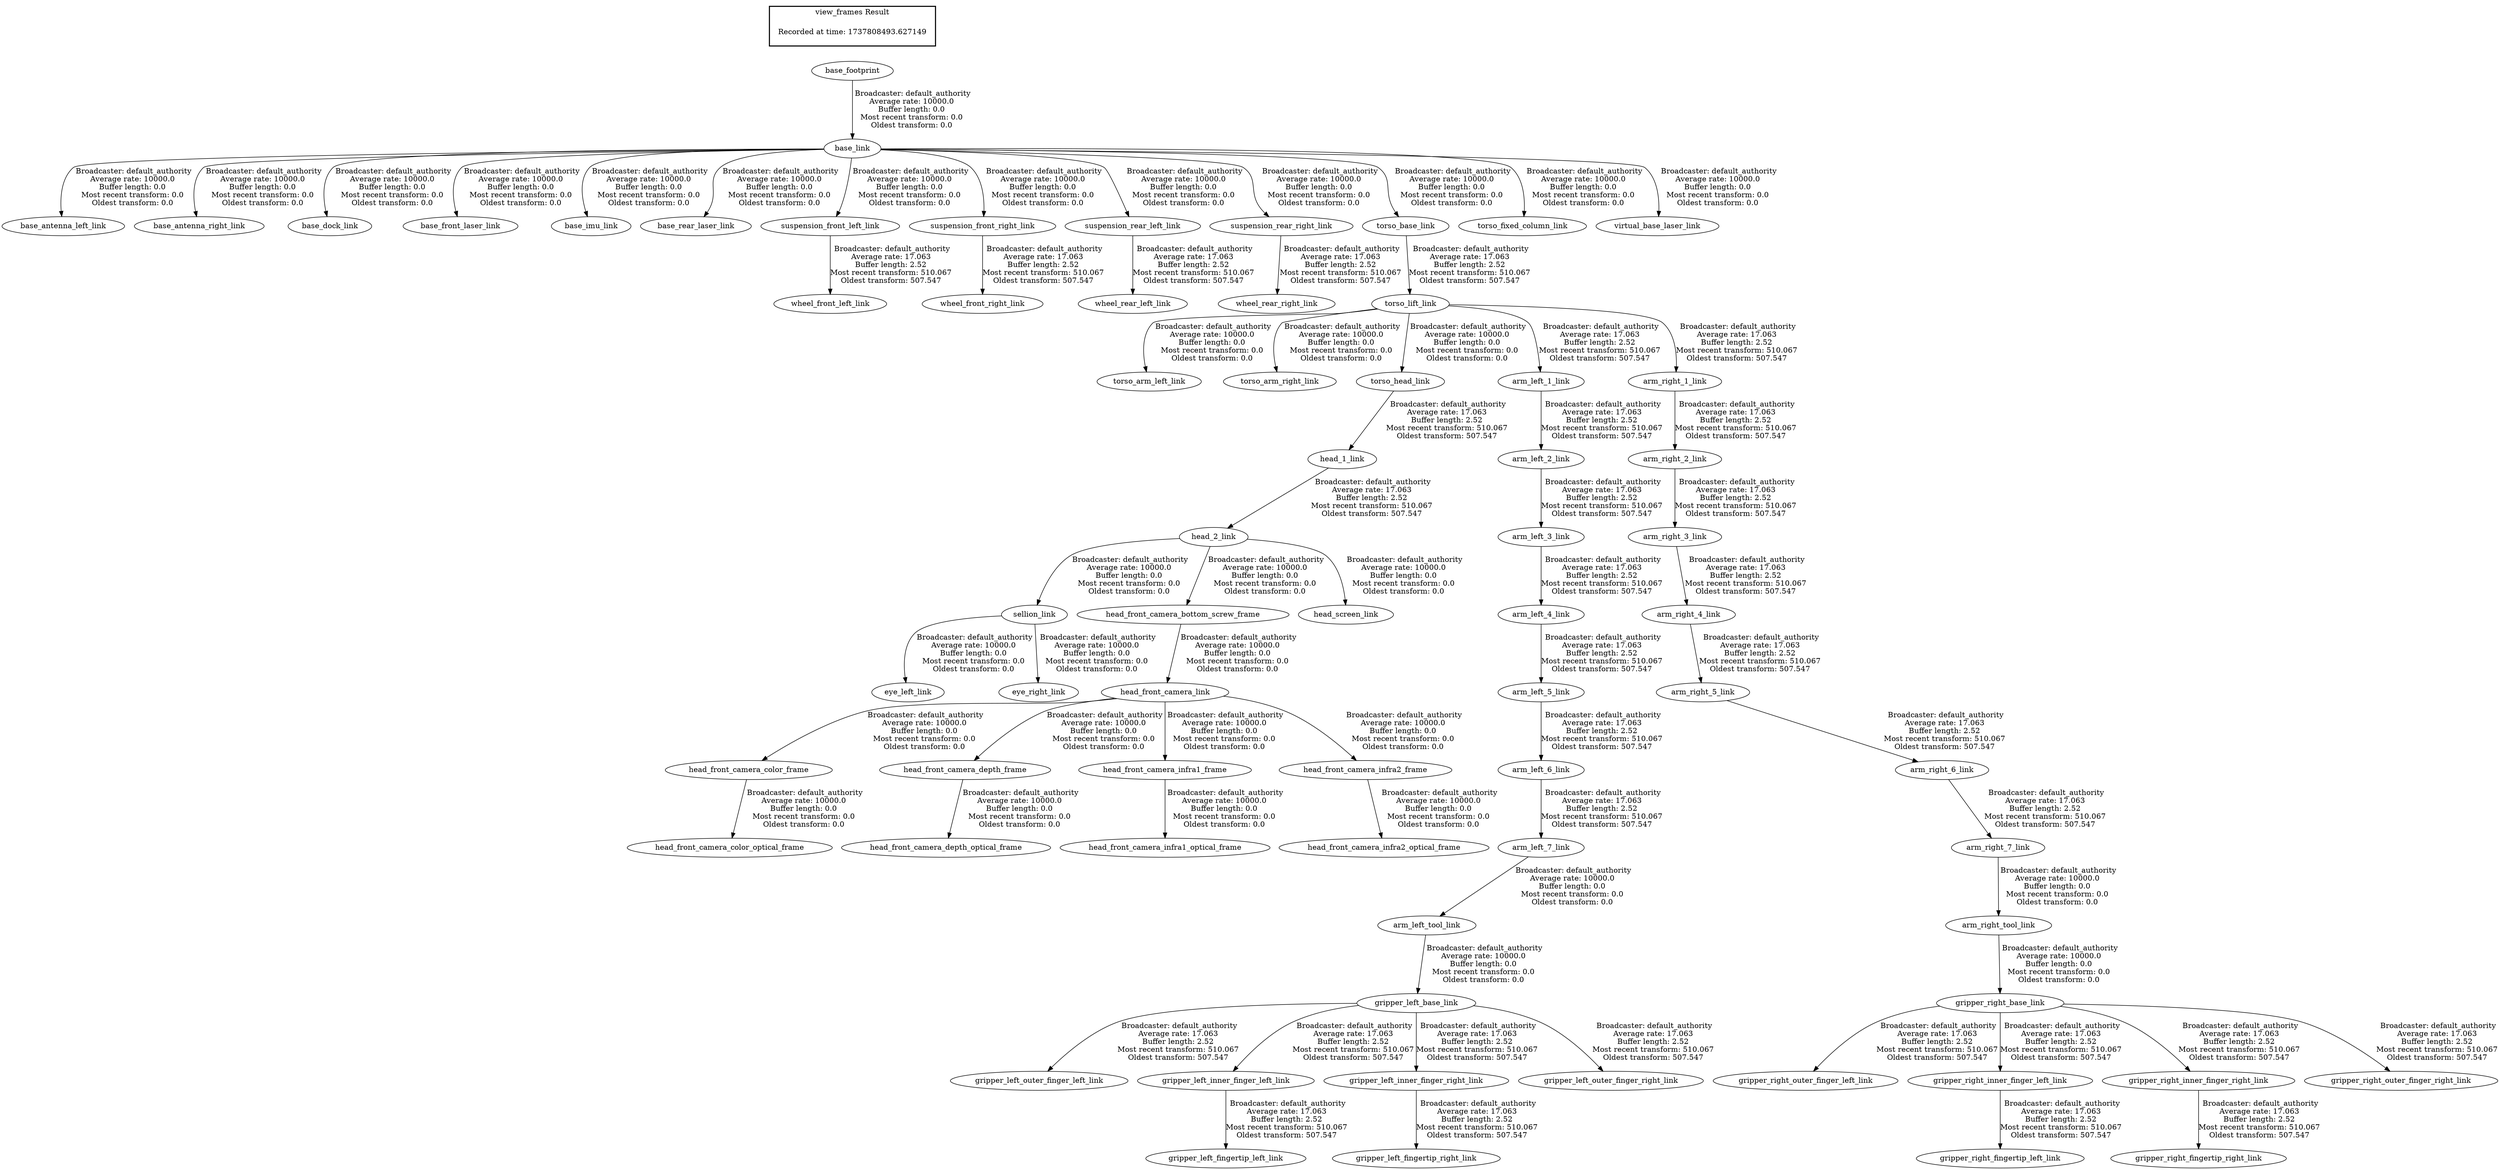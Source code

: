 digraph G {
"arm_left_7_link" -> "arm_left_tool_link"[label=" Broadcaster: default_authority\nAverage rate: 10000.0\nBuffer length: 0.0\nMost recent transform: 0.0\nOldest transform: 0.0\n"];
"arm_left_6_link" -> "arm_left_7_link"[label=" Broadcaster: default_authority\nAverage rate: 17.063\nBuffer length: 2.52\nMost recent transform: 510.067\nOldest transform: 507.547\n"];
"arm_right_7_link" -> "arm_right_tool_link"[label=" Broadcaster: default_authority\nAverage rate: 10000.0\nBuffer length: 0.0\nMost recent transform: 0.0\nOldest transform: 0.0\n"];
"arm_right_6_link" -> "arm_right_7_link"[label=" Broadcaster: default_authority\nAverage rate: 17.063\nBuffer length: 2.52\nMost recent transform: 510.067\nOldest transform: 507.547\n"];
"base_link" -> "base_antenna_left_link"[label=" Broadcaster: default_authority\nAverage rate: 10000.0\nBuffer length: 0.0\nMost recent transform: 0.0\nOldest transform: 0.0\n"];
"base_footprint" -> "base_link"[label=" Broadcaster: default_authority\nAverage rate: 10000.0\nBuffer length: 0.0\nMost recent transform: 0.0\nOldest transform: 0.0\n"];
"base_link" -> "base_antenna_right_link"[label=" Broadcaster: default_authority\nAverage rate: 10000.0\nBuffer length: 0.0\nMost recent transform: 0.0\nOldest transform: 0.0\n"];
"base_link" -> "base_dock_link"[label=" Broadcaster: default_authority\nAverage rate: 10000.0\nBuffer length: 0.0\nMost recent transform: 0.0\nOldest transform: 0.0\n"];
"base_link" -> "base_front_laser_link"[label=" Broadcaster: default_authority\nAverage rate: 10000.0\nBuffer length: 0.0\nMost recent transform: 0.0\nOldest transform: 0.0\n"];
"base_link" -> "base_imu_link"[label=" Broadcaster: default_authority\nAverage rate: 10000.0\nBuffer length: 0.0\nMost recent transform: 0.0\nOldest transform: 0.0\n"];
"base_link" -> "base_rear_laser_link"[label=" Broadcaster: default_authority\nAverage rate: 10000.0\nBuffer length: 0.0\nMost recent transform: 0.0\nOldest transform: 0.0\n"];
"sellion_link" -> "eye_left_link"[label=" Broadcaster: default_authority\nAverage rate: 10000.0\nBuffer length: 0.0\nMost recent transform: 0.0\nOldest transform: 0.0\n"];
"head_2_link" -> "sellion_link"[label=" Broadcaster: default_authority\nAverage rate: 10000.0\nBuffer length: 0.0\nMost recent transform: 0.0\nOldest transform: 0.0\n"];
"sellion_link" -> "eye_right_link"[label=" Broadcaster: default_authority\nAverage rate: 10000.0\nBuffer length: 0.0\nMost recent transform: 0.0\nOldest transform: 0.0\n"];
"arm_left_tool_link" -> "gripper_left_base_link"[label=" Broadcaster: default_authority\nAverage rate: 10000.0\nBuffer length: 0.0\nMost recent transform: 0.0\nOldest transform: 0.0\n"];
"arm_right_tool_link" -> "gripper_right_base_link"[label=" Broadcaster: default_authority\nAverage rate: 10000.0\nBuffer length: 0.0\nMost recent transform: 0.0\nOldest transform: 0.0\n"];
"head_front_camera_link" -> "head_front_camera_color_frame"[label=" Broadcaster: default_authority\nAverage rate: 10000.0\nBuffer length: 0.0\nMost recent transform: 0.0\nOldest transform: 0.0\n"];
"head_front_camera_bottom_screw_frame" -> "head_front_camera_link"[label=" Broadcaster: default_authority\nAverage rate: 10000.0\nBuffer length: 0.0\nMost recent transform: 0.0\nOldest transform: 0.0\n"];
"head_front_camera_color_frame" -> "head_front_camera_color_optical_frame"[label=" Broadcaster: default_authority\nAverage rate: 10000.0\nBuffer length: 0.0\nMost recent transform: 0.0\nOldest transform: 0.0\n"];
"head_front_camera_link" -> "head_front_camera_depth_frame"[label=" Broadcaster: default_authority\nAverage rate: 10000.0\nBuffer length: 0.0\nMost recent transform: 0.0\nOldest transform: 0.0\n"];
"head_front_camera_depth_frame" -> "head_front_camera_depth_optical_frame"[label=" Broadcaster: default_authority\nAverage rate: 10000.0\nBuffer length: 0.0\nMost recent transform: 0.0\nOldest transform: 0.0\n"];
"head_front_camera_link" -> "head_front_camera_infra1_frame"[label=" Broadcaster: default_authority\nAverage rate: 10000.0\nBuffer length: 0.0\nMost recent transform: 0.0\nOldest transform: 0.0\n"];
"head_front_camera_infra1_frame" -> "head_front_camera_infra1_optical_frame"[label=" Broadcaster: default_authority\nAverage rate: 10000.0\nBuffer length: 0.0\nMost recent transform: 0.0\nOldest transform: 0.0\n"];
"head_front_camera_link" -> "head_front_camera_infra2_frame"[label=" Broadcaster: default_authority\nAverage rate: 10000.0\nBuffer length: 0.0\nMost recent transform: 0.0\nOldest transform: 0.0\n"];
"head_front_camera_infra2_frame" -> "head_front_camera_infra2_optical_frame"[label=" Broadcaster: default_authority\nAverage rate: 10000.0\nBuffer length: 0.0\nMost recent transform: 0.0\nOldest transform: 0.0\n"];
"head_2_link" -> "head_front_camera_bottom_screw_frame"[label=" Broadcaster: default_authority\nAverage rate: 10000.0\nBuffer length: 0.0\nMost recent transform: 0.0\nOldest transform: 0.0\n"];
"head_1_link" -> "head_2_link"[label=" Broadcaster: default_authority\nAverage rate: 17.063\nBuffer length: 2.52\nMost recent transform: 510.067\nOldest transform: 507.547\n"];
"head_2_link" -> "head_screen_link"[label=" Broadcaster: default_authority\nAverage rate: 10000.0\nBuffer length: 0.0\nMost recent transform: 0.0\nOldest transform: 0.0\n"];
"base_link" -> "suspension_front_left_link"[label=" Broadcaster: default_authority\nAverage rate: 10000.0\nBuffer length: 0.0\nMost recent transform: 0.0\nOldest transform: 0.0\n"];
"base_link" -> "suspension_front_right_link"[label=" Broadcaster: default_authority\nAverage rate: 10000.0\nBuffer length: 0.0\nMost recent transform: 0.0\nOldest transform: 0.0\n"];
"base_link" -> "suspension_rear_left_link"[label=" Broadcaster: default_authority\nAverage rate: 10000.0\nBuffer length: 0.0\nMost recent transform: 0.0\nOldest transform: 0.0\n"];
"base_link" -> "suspension_rear_right_link"[label=" Broadcaster: default_authority\nAverage rate: 10000.0\nBuffer length: 0.0\nMost recent transform: 0.0\nOldest transform: 0.0\n"];
"torso_lift_link" -> "torso_arm_left_link"[label=" Broadcaster: default_authority\nAverage rate: 10000.0\nBuffer length: 0.0\nMost recent transform: 0.0\nOldest transform: 0.0\n"];
"torso_base_link" -> "torso_lift_link"[label=" Broadcaster: default_authority\nAverage rate: 17.063\nBuffer length: 2.52\nMost recent transform: 510.067\nOldest transform: 507.547\n"];
"torso_lift_link" -> "torso_arm_right_link"[label=" Broadcaster: default_authority\nAverage rate: 10000.0\nBuffer length: 0.0\nMost recent transform: 0.0\nOldest transform: 0.0\n"];
"base_link" -> "torso_fixed_column_link"[label=" Broadcaster: default_authority\nAverage rate: 10000.0\nBuffer length: 0.0\nMost recent transform: 0.0\nOldest transform: 0.0\n"];
"base_link" -> "torso_base_link"[label=" Broadcaster: default_authority\nAverage rate: 10000.0\nBuffer length: 0.0\nMost recent transform: 0.0\nOldest transform: 0.0\n"];
"torso_lift_link" -> "torso_head_link"[label=" Broadcaster: default_authority\nAverage rate: 10000.0\nBuffer length: 0.0\nMost recent transform: 0.0\nOldest transform: 0.0\n"];
"base_link" -> "virtual_base_laser_link"[label=" Broadcaster: default_authority\nAverage rate: 10000.0\nBuffer length: 0.0\nMost recent transform: 0.0\nOldest transform: 0.0\n"];
"torso_lift_link" -> "arm_left_1_link"[label=" Broadcaster: default_authority\nAverage rate: 17.063\nBuffer length: 2.52\nMost recent transform: 510.067\nOldest transform: 507.547\n"];
"arm_left_1_link" -> "arm_left_2_link"[label=" Broadcaster: default_authority\nAverage rate: 17.063\nBuffer length: 2.52\nMost recent transform: 510.067\nOldest transform: 507.547\n"];
"arm_left_2_link" -> "arm_left_3_link"[label=" Broadcaster: default_authority\nAverage rate: 17.063\nBuffer length: 2.52\nMost recent transform: 510.067\nOldest transform: 507.547\n"];
"arm_left_3_link" -> "arm_left_4_link"[label=" Broadcaster: default_authority\nAverage rate: 17.063\nBuffer length: 2.52\nMost recent transform: 510.067\nOldest transform: 507.547\n"];
"arm_left_4_link" -> "arm_left_5_link"[label=" Broadcaster: default_authority\nAverage rate: 17.063\nBuffer length: 2.52\nMost recent transform: 510.067\nOldest transform: 507.547\n"];
"arm_left_5_link" -> "arm_left_6_link"[label=" Broadcaster: default_authority\nAverage rate: 17.063\nBuffer length: 2.52\nMost recent transform: 510.067\nOldest transform: 507.547\n"];
"torso_lift_link" -> "arm_right_1_link"[label=" Broadcaster: default_authority\nAverage rate: 17.063\nBuffer length: 2.52\nMost recent transform: 510.067\nOldest transform: 507.547\n"];
"arm_right_1_link" -> "arm_right_2_link"[label=" Broadcaster: default_authority\nAverage rate: 17.063\nBuffer length: 2.52\nMost recent transform: 510.067\nOldest transform: 507.547\n"];
"arm_right_2_link" -> "arm_right_3_link"[label=" Broadcaster: default_authority\nAverage rate: 17.063\nBuffer length: 2.52\nMost recent transform: 510.067\nOldest transform: 507.547\n"];
"arm_right_3_link" -> "arm_right_4_link"[label=" Broadcaster: default_authority\nAverage rate: 17.063\nBuffer length: 2.52\nMost recent transform: 510.067\nOldest transform: 507.547\n"];
"arm_right_4_link" -> "arm_right_5_link"[label=" Broadcaster: default_authority\nAverage rate: 17.063\nBuffer length: 2.52\nMost recent transform: 510.067\nOldest transform: 507.547\n"];
"arm_right_5_link" -> "arm_right_6_link"[label=" Broadcaster: default_authority\nAverage rate: 17.063\nBuffer length: 2.52\nMost recent transform: 510.067\nOldest transform: 507.547\n"];
"gripper_left_base_link" -> "gripper_left_outer_finger_left_link"[label=" Broadcaster: default_authority\nAverage rate: 17.063\nBuffer length: 2.52\nMost recent transform: 510.067\nOldest transform: 507.547\n"];
"gripper_left_inner_finger_left_link" -> "gripper_left_fingertip_left_link"[label=" Broadcaster: default_authority\nAverage rate: 17.063\nBuffer length: 2.52\nMost recent transform: 510.067\nOldest transform: 507.547\n"];
"gripper_left_base_link" -> "gripper_left_inner_finger_left_link"[label=" Broadcaster: default_authority\nAverage rate: 17.063\nBuffer length: 2.52\nMost recent transform: 510.067\nOldest transform: 507.547\n"];
"gripper_left_inner_finger_right_link" -> "gripper_left_fingertip_right_link"[label=" Broadcaster: default_authority\nAverage rate: 17.063\nBuffer length: 2.52\nMost recent transform: 510.067\nOldest transform: 507.547\n"];
"gripper_left_base_link" -> "gripper_left_inner_finger_right_link"[label=" Broadcaster: default_authority\nAverage rate: 17.063\nBuffer length: 2.52\nMost recent transform: 510.067\nOldest transform: 507.547\n"];
"gripper_left_base_link" -> "gripper_left_outer_finger_right_link"[label=" Broadcaster: default_authority\nAverage rate: 17.063\nBuffer length: 2.52\nMost recent transform: 510.067\nOldest transform: 507.547\n"];
"gripper_right_base_link" -> "gripper_right_outer_finger_left_link"[label=" Broadcaster: default_authority\nAverage rate: 17.063\nBuffer length: 2.52\nMost recent transform: 510.067\nOldest transform: 507.547\n"];
"gripper_right_inner_finger_left_link" -> "gripper_right_fingertip_left_link"[label=" Broadcaster: default_authority\nAverage rate: 17.063\nBuffer length: 2.52\nMost recent transform: 510.067\nOldest transform: 507.547\n"];
"gripper_right_base_link" -> "gripper_right_inner_finger_left_link"[label=" Broadcaster: default_authority\nAverage rate: 17.063\nBuffer length: 2.52\nMost recent transform: 510.067\nOldest transform: 507.547\n"];
"gripper_right_inner_finger_right_link" -> "gripper_right_fingertip_right_link"[label=" Broadcaster: default_authority\nAverage rate: 17.063\nBuffer length: 2.52\nMost recent transform: 510.067\nOldest transform: 507.547\n"];
"gripper_right_base_link" -> "gripper_right_inner_finger_right_link"[label=" Broadcaster: default_authority\nAverage rate: 17.063\nBuffer length: 2.52\nMost recent transform: 510.067\nOldest transform: 507.547\n"];
"gripper_right_base_link" -> "gripper_right_outer_finger_right_link"[label=" Broadcaster: default_authority\nAverage rate: 17.063\nBuffer length: 2.52\nMost recent transform: 510.067\nOldest transform: 507.547\n"];
"torso_head_link" -> "head_1_link"[label=" Broadcaster: default_authority\nAverage rate: 17.063\nBuffer length: 2.52\nMost recent transform: 510.067\nOldest transform: 507.547\n"];
"suspension_front_left_link" -> "wheel_front_left_link"[label=" Broadcaster: default_authority\nAverage rate: 17.063\nBuffer length: 2.52\nMost recent transform: 510.067\nOldest transform: 507.547\n"];
"suspension_front_right_link" -> "wheel_front_right_link"[label=" Broadcaster: default_authority\nAverage rate: 17.063\nBuffer length: 2.52\nMost recent transform: 510.067\nOldest transform: 507.547\n"];
"suspension_rear_left_link" -> "wheel_rear_left_link"[label=" Broadcaster: default_authority\nAverage rate: 17.063\nBuffer length: 2.52\nMost recent transform: 510.067\nOldest transform: 507.547\n"];
"suspension_rear_right_link" -> "wheel_rear_right_link"[label=" Broadcaster: default_authority\nAverage rate: 17.063\nBuffer length: 2.52\nMost recent transform: 510.067\nOldest transform: 507.547\n"];
edge [style=invis];
 subgraph cluster_legend { style=bold; color=black; label ="view_frames Result";
"Recorded at time: 1737808493.627149"[ shape=plaintext ] ;
}->"base_footprint";
}